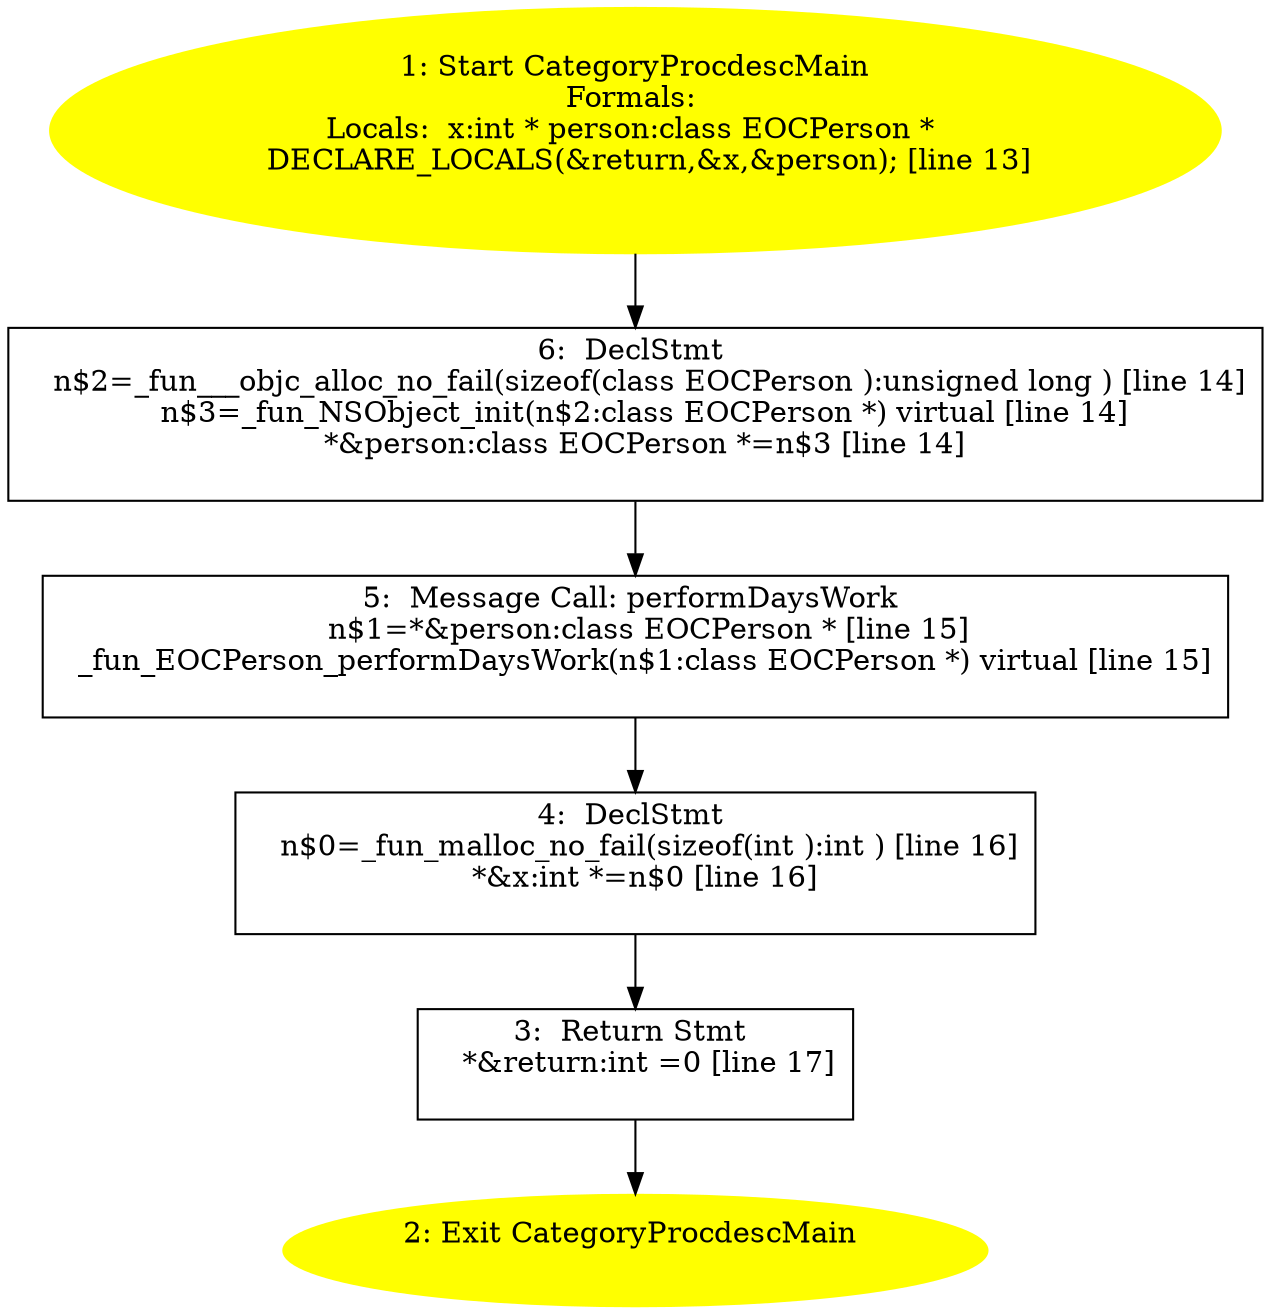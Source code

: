 /* @generated */
digraph iCFG {
"CategoryProcdescMain6" [label="6:  DeclStmt \n   n$2=_fun___objc_alloc_no_fail(sizeof(class EOCPerson ):unsigned long ) [line 14]\n  n$3=_fun_NSObject_init(n$2:class EOCPerson *) virtual [line 14]\n  *&person:class EOCPerson *=n$3 [line 14]\n " shape="box"]
	

	 "CategoryProcdescMain6" -> "CategoryProcdescMain5" ;
"CategoryProcdescMain5" [label="5:  Message Call: performDaysWork \n   n$1=*&person:class EOCPerson * [line 15]\n  _fun_EOCPerson_performDaysWork(n$1:class EOCPerson *) virtual [line 15]\n " shape="box"]
	

	 "CategoryProcdescMain5" -> "CategoryProcdescMain4" ;
"CategoryProcdescMain4" [label="4:  DeclStmt \n   n$0=_fun_malloc_no_fail(sizeof(int ):int ) [line 16]\n  *&x:int *=n$0 [line 16]\n " shape="box"]
	

	 "CategoryProcdescMain4" -> "CategoryProcdescMain3" ;
"CategoryProcdescMain3" [label="3:  Return Stmt \n   *&return:int =0 [line 17]\n " shape="box"]
	

	 "CategoryProcdescMain3" -> "CategoryProcdescMain2" ;
"CategoryProcdescMain2" [label="2: Exit CategoryProcdescMain \n  " color=yellow style=filled]
	

"CategoryProcdescMain1" [label="1: Start CategoryProcdescMain\nFormals: \nLocals:  x:int * person:class EOCPerson * \n   DECLARE_LOCALS(&return,&x,&person); [line 13]\n " color=yellow style=filled]
	

	 "CategoryProcdescMain1" -> "CategoryProcdescMain6" ;
}
